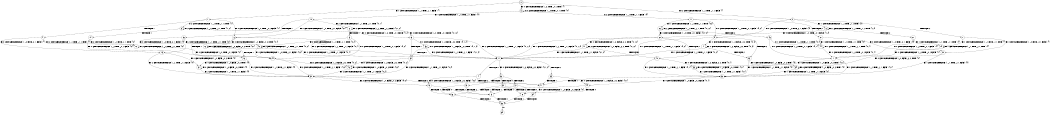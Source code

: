 digraph BCG {
size = "7, 10.5";
center = TRUE;
node [shape = circle];
0 [peripheries = 2];
0 -> 1 [label = "EX !1 !ATOMIC_EXCH_BRANCH (1, +1, TRUE, +1, 1, FALSE) !{}"];
0 -> 2 [label = "EX !2 !ATOMIC_EXCH_BRANCH (1, +1, TRUE, +1, 1, FALSE) !{}"];
0 -> 3 [label = "EX !0 !ATOMIC_EXCH_BRANCH (1, +0, TRUE, +0, 1, TRUE) !{}"];
1 -> 4 [label = "TERMINATE !1"];
1 -> 5 [label = "EX !2 !ATOMIC_EXCH_BRANCH (1, +1, TRUE, +1, 1, TRUE) !{1}"];
1 -> 6 [label = "EX !0 !ATOMIC_EXCH_BRANCH (1, +0, TRUE, +0, 1, FALSE) !{1}"];
2 -> 7 [label = "TERMINATE !2"];
2 -> 8 [label = "EX !1 !ATOMIC_EXCH_BRANCH (1, +1, TRUE, +1, 1, TRUE) !{2}"];
2 -> 9 [label = "EX !0 !ATOMIC_EXCH_BRANCH (1, +0, TRUE, +0, 1, FALSE) !{2}"];
3 -> 10 [label = "EX !1 !ATOMIC_EXCH_BRANCH (1, +1, TRUE, +1, 1, FALSE) !{0}"];
3 -> 11 [label = "EX !2 !ATOMIC_EXCH_BRANCH (1, +1, TRUE, +1, 1, FALSE) !{0}"];
3 -> 3 [label = "EX !0 !ATOMIC_EXCH_BRANCH (1, +0, TRUE, +0, 1, TRUE) !{0}"];
4 -> 12 [label = "EX !2 !ATOMIC_EXCH_BRANCH (1, +1, TRUE, +1, 1, TRUE) !{}"];
4 -> 13 [label = "EX !0 !ATOMIC_EXCH_BRANCH (1, +0, TRUE, +0, 1, FALSE) !{}"];
5 -> 14 [label = "TERMINATE !1"];
5 -> 15 [label = "EX !0 !ATOMIC_EXCH_BRANCH (1, +0, TRUE, +0, 1, FALSE) !{1, 2}"];
5 -> 5 [label = "EX !2 !ATOMIC_EXCH_BRANCH (1, +1, TRUE, +1, 1, TRUE) !{1, 2}"];
6 -> 16 [label = "TERMINATE !1"];
6 -> 17 [label = "EX !2 !ATOMIC_EXCH_BRANCH (1, +1, TRUE, +1, 1, FALSE) !{0, 1}"];
6 -> 18 [label = "EX !0 !ATOMIC_EXCH_BRANCH (1, +0, FALSE, +0, 2, TRUE) !{0, 1}"];
7 -> 19 [label = "EX !1 !ATOMIC_EXCH_BRANCH (1, +1, TRUE, +1, 1, TRUE) !{}"];
7 -> 20 [label = "EX !0 !ATOMIC_EXCH_BRANCH (1, +0, TRUE, +0, 1, FALSE) !{}"];
8 -> 21 [label = "TERMINATE !2"];
8 -> 22 [label = "EX !0 !ATOMIC_EXCH_BRANCH (1, +0, TRUE, +0, 1, FALSE) !{1, 2}"];
8 -> 8 [label = "EX !1 !ATOMIC_EXCH_BRANCH (1, +1, TRUE, +1, 1, TRUE) !{1, 2}"];
9 -> 23 [label = "TERMINATE !2"];
9 -> 17 [label = "EX !1 !ATOMIC_EXCH_BRANCH (1, +1, TRUE, +1, 1, FALSE) !{0, 2}"];
9 -> 24 [label = "EX !0 !ATOMIC_EXCH_BRANCH (1, +0, FALSE, +0, 2, TRUE) !{0, 2}"];
10 -> 25 [label = "TERMINATE !1"];
10 -> 26 [label = "EX !2 !ATOMIC_EXCH_BRANCH (1, +1, TRUE, +1, 1, TRUE) !{0, 1}"];
10 -> 6 [label = "EX !0 !ATOMIC_EXCH_BRANCH (1, +0, TRUE, +0, 1, FALSE) !{0, 1}"];
11 -> 27 [label = "TERMINATE !2"];
11 -> 28 [label = "EX !1 !ATOMIC_EXCH_BRANCH (1, +1, TRUE, +1, 1, TRUE) !{0, 2}"];
11 -> 9 [label = "EX !0 !ATOMIC_EXCH_BRANCH (1, +0, TRUE, +0, 1, FALSE) !{0, 2}"];
12 -> 29 [label = "EX !0 !ATOMIC_EXCH_BRANCH (1, +0, TRUE, +0, 1, FALSE) !{2}"];
12 -> 12 [label = "EX !2 !ATOMIC_EXCH_BRANCH (1, +1, TRUE, +1, 1, TRUE) !{2}"];
13 -> 30 [label = "EX !2 !ATOMIC_EXCH_BRANCH (1, +1, TRUE, +1, 1, FALSE) !{0}"];
13 -> 31 [label = "EX !0 !ATOMIC_EXCH_BRANCH (1, +0, FALSE, +0, 2, TRUE) !{0}"];
14 -> 12 [label = "EX !2 !ATOMIC_EXCH_BRANCH (1, +1, TRUE, +1, 1, TRUE) !{2}"];
14 -> 29 [label = "EX !0 !ATOMIC_EXCH_BRANCH (1, +0, TRUE, +0, 1, FALSE) !{2}"];
15 -> 32 [label = "TERMINATE !1"];
15 -> 17 [label = "EX !2 !ATOMIC_EXCH_BRANCH (1, +1, TRUE, +1, 1, FALSE) !{0, 1, 2}"];
15 -> 33 [label = "EX !0 !ATOMIC_EXCH_BRANCH (1, +0, FALSE, +0, 2, TRUE) !{0, 1, 2}"];
16 -> 31 [label = "EX !0 !ATOMIC_EXCH_BRANCH (1, +0, FALSE, +0, 2, TRUE) !{0}"];
16 -> 30 [label = "EX !2 !ATOMIC_EXCH_BRANCH (1, +1, TRUE, +1, 1, FALSE) !{0}"];
17 -> 34 [label = "TERMINATE !1"];
17 -> 35 [label = "TERMINATE !2"];
17 -> 36 [label = "EX !0 !ATOMIC_EXCH_BRANCH (1, +0, FALSE, +0, 2, FALSE) !{0, 1, 2}"];
18 -> 16 [label = "TERMINATE !1"];
18 -> 17 [label = "EX !2 !ATOMIC_EXCH_BRANCH (1, +1, TRUE, +1, 1, FALSE) !{0, 1}"];
18 -> 18 [label = "EX !0 !ATOMIC_EXCH_BRANCH (1, +0, FALSE, +0, 2, TRUE) !{0, 1}"];
19 -> 37 [label = "EX !0 !ATOMIC_EXCH_BRANCH (1, +0, TRUE, +0, 1, FALSE) !{1}"];
19 -> 19 [label = "EX !1 !ATOMIC_EXCH_BRANCH (1, +1, TRUE, +1, 1, TRUE) !{1}"];
20 -> 38 [label = "EX !1 !ATOMIC_EXCH_BRANCH (1, +1, TRUE, +1, 1, FALSE) !{0}"];
20 -> 39 [label = "EX !0 !ATOMIC_EXCH_BRANCH (1, +0, FALSE, +0, 2, TRUE) !{0}"];
21 -> 19 [label = "EX !1 !ATOMIC_EXCH_BRANCH (1, +1, TRUE, +1, 1, TRUE) !{1}"];
21 -> 37 [label = "EX !0 !ATOMIC_EXCH_BRANCH (1, +0, TRUE, +0, 1, FALSE) !{1}"];
22 -> 40 [label = "TERMINATE !2"];
22 -> 17 [label = "EX !1 !ATOMIC_EXCH_BRANCH (1, +1, TRUE, +1, 1, FALSE) !{0, 1, 2}"];
22 -> 41 [label = "EX !0 !ATOMIC_EXCH_BRANCH (1, +0, FALSE, +0, 2, TRUE) !{0, 1, 2}"];
23 -> 39 [label = "EX !0 !ATOMIC_EXCH_BRANCH (1, +0, FALSE, +0, 2, TRUE) !{0}"];
23 -> 38 [label = "EX !1 !ATOMIC_EXCH_BRANCH (1, +1, TRUE, +1, 1, FALSE) !{0}"];
24 -> 23 [label = "TERMINATE !2"];
24 -> 17 [label = "EX !1 !ATOMIC_EXCH_BRANCH (1, +1, TRUE, +1, 1, FALSE) !{0, 2}"];
24 -> 24 [label = "EX !0 !ATOMIC_EXCH_BRANCH (1, +0, FALSE, +0, 2, TRUE) !{0, 2}"];
25 -> 13 [label = "EX !0 !ATOMIC_EXCH_BRANCH (1, +0, TRUE, +0, 1, FALSE) !{0}"];
25 -> 42 [label = "EX !2 !ATOMIC_EXCH_BRANCH (1, +1, TRUE, +1, 1, TRUE) !{0}"];
26 -> 43 [label = "TERMINATE !1"];
26 -> 26 [label = "EX !2 !ATOMIC_EXCH_BRANCH (1, +1, TRUE, +1, 1, TRUE) !{0, 1, 2}"];
26 -> 15 [label = "EX !0 !ATOMIC_EXCH_BRANCH (1, +0, TRUE, +0, 1, FALSE) !{0, 1, 2}"];
27 -> 20 [label = "EX !0 !ATOMIC_EXCH_BRANCH (1, +0, TRUE, +0, 1, FALSE) !{0}"];
27 -> 44 [label = "EX !1 !ATOMIC_EXCH_BRANCH (1, +1, TRUE, +1, 1, TRUE) !{0}"];
28 -> 45 [label = "TERMINATE !2"];
28 -> 28 [label = "EX !1 !ATOMIC_EXCH_BRANCH (1, +1, TRUE, +1, 1, TRUE) !{0, 1, 2}"];
28 -> 22 [label = "EX !0 !ATOMIC_EXCH_BRANCH (1, +0, TRUE, +0, 1, FALSE) !{0, 1, 2}"];
29 -> 30 [label = "EX !2 !ATOMIC_EXCH_BRANCH (1, +1, TRUE, +1, 1, FALSE) !{0, 2}"];
29 -> 46 [label = "EX !0 !ATOMIC_EXCH_BRANCH (1, +0, FALSE, +0, 2, TRUE) !{0, 2}"];
30 -> 47 [label = "TERMINATE !2"];
30 -> 48 [label = "EX !0 !ATOMIC_EXCH_BRANCH (1, +0, FALSE, +0, 2, FALSE) !{0, 2}"];
31 -> 30 [label = "EX !2 !ATOMIC_EXCH_BRANCH (1, +1, TRUE, +1, 1, FALSE) !{0}"];
31 -> 31 [label = "EX !0 !ATOMIC_EXCH_BRANCH (1, +0, FALSE, +0, 2, TRUE) !{0}"];
32 -> 30 [label = "EX !2 !ATOMIC_EXCH_BRANCH (1, +1, TRUE, +1, 1, FALSE) !{0, 2}"];
32 -> 46 [label = "EX !0 !ATOMIC_EXCH_BRANCH (1, +0, FALSE, +0, 2, TRUE) !{0, 2}"];
33 -> 32 [label = "TERMINATE !1"];
33 -> 17 [label = "EX !2 !ATOMIC_EXCH_BRANCH (1, +1, TRUE, +1, 1, FALSE) !{0, 1, 2}"];
33 -> 33 [label = "EX !0 !ATOMIC_EXCH_BRANCH (1, +0, FALSE, +0, 2, TRUE) !{0, 1, 2}"];
34 -> 48 [label = "EX !0 !ATOMIC_EXCH_BRANCH (1, +0, FALSE, +0, 2, FALSE) !{0, 2}"];
34 -> 47 [label = "TERMINATE !2"];
35 -> 49 [label = "EX !0 !ATOMIC_EXCH_BRANCH (1, +0, FALSE, +0, 2, FALSE) !{0, 1}"];
35 -> 47 [label = "TERMINATE !1"];
36 -> 50 [label = "TERMINATE !1"];
36 -> 51 [label = "TERMINATE !2"];
36 -> 52 [label = "TERMINATE !0"];
37 -> 38 [label = "EX !1 !ATOMIC_EXCH_BRANCH (1, +1, TRUE, +1, 1, FALSE) !{0, 1}"];
37 -> 53 [label = "EX !0 !ATOMIC_EXCH_BRANCH (1, +0, FALSE, +0, 2, TRUE) !{0, 1}"];
38 -> 47 [label = "TERMINATE !1"];
38 -> 49 [label = "EX !0 !ATOMIC_EXCH_BRANCH (1, +0, FALSE, +0, 2, FALSE) !{0, 1}"];
39 -> 38 [label = "EX !1 !ATOMIC_EXCH_BRANCH (1, +1, TRUE, +1, 1, FALSE) !{0}"];
39 -> 39 [label = "EX !0 !ATOMIC_EXCH_BRANCH (1, +0, FALSE, +0, 2, TRUE) !{0}"];
40 -> 38 [label = "EX !1 !ATOMIC_EXCH_BRANCH (1, +1, TRUE, +1, 1, FALSE) !{0, 1}"];
40 -> 53 [label = "EX !0 !ATOMIC_EXCH_BRANCH (1, +0, FALSE, +0, 2, TRUE) !{0, 1}"];
41 -> 40 [label = "TERMINATE !2"];
41 -> 17 [label = "EX !1 !ATOMIC_EXCH_BRANCH (1, +1, TRUE, +1, 1, FALSE) !{0, 1, 2}"];
41 -> 41 [label = "EX !0 !ATOMIC_EXCH_BRANCH (1, +0, FALSE, +0, 2, TRUE) !{0, 1, 2}"];
42 -> 42 [label = "EX !2 !ATOMIC_EXCH_BRANCH (1, +1, TRUE, +1, 1, TRUE) !{0, 2}"];
42 -> 29 [label = "EX !0 !ATOMIC_EXCH_BRANCH (1, +0, TRUE, +0, 1, FALSE) !{0, 2}"];
43 -> 42 [label = "EX !2 !ATOMIC_EXCH_BRANCH (1, +1, TRUE, +1, 1, TRUE) !{0, 2}"];
43 -> 29 [label = "EX !0 !ATOMIC_EXCH_BRANCH (1, +0, TRUE, +0, 1, FALSE) !{0, 2}"];
44 -> 44 [label = "EX !1 !ATOMIC_EXCH_BRANCH (1, +1, TRUE, +1, 1, TRUE) !{0, 1}"];
44 -> 37 [label = "EX !0 !ATOMIC_EXCH_BRANCH (1, +0, TRUE, +0, 1, FALSE) !{0, 1}"];
45 -> 44 [label = "EX !1 !ATOMIC_EXCH_BRANCH (1, +1, TRUE, +1, 1, TRUE) !{0, 1}"];
45 -> 37 [label = "EX !0 !ATOMIC_EXCH_BRANCH (1, +0, TRUE, +0, 1, FALSE) !{0, 1}"];
46 -> 30 [label = "EX !2 !ATOMIC_EXCH_BRANCH (1, +1, TRUE, +1, 1, FALSE) !{0, 2}"];
46 -> 46 [label = "EX !0 !ATOMIC_EXCH_BRANCH (1, +0, FALSE, +0, 2, TRUE) !{0, 2}"];
47 -> 54 [label = "EX !0 !ATOMIC_EXCH_BRANCH (1, +0, FALSE, +0, 2, FALSE) !{0}"];
48 -> 55 [label = "TERMINATE !2"];
48 -> 56 [label = "TERMINATE !0"];
49 -> 55 [label = "TERMINATE !1"];
49 -> 57 [label = "TERMINATE !0"];
50 -> 55 [label = "TERMINATE !2"];
50 -> 56 [label = "TERMINATE !0"];
51 -> 55 [label = "TERMINATE !1"];
51 -> 57 [label = "TERMINATE !0"];
52 -> 56 [label = "TERMINATE !1"];
52 -> 57 [label = "TERMINATE !2"];
53 -> 38 [label = "EX !1 !ATOMIC_EXCH_BRANCH (1, +1, TRUE, +1, 1, FALSE) !{0, 1}"];
53 -> 53 [label = "EX !0 !ATOMIC_EXCH_BRANCH (1, +0, FALSE, +0, 2, TRUE) !{0, 1}"];
54 -> 58 [label = "TERMINATE !0"];
55 -> 58 [label = "TERMINATE !0"];
56 -> 58 [label = "TERMINATE !2"];
57 -> 58 [label = "TERMINATE !1"];
58 -> 59 [label = "exit"];
}
